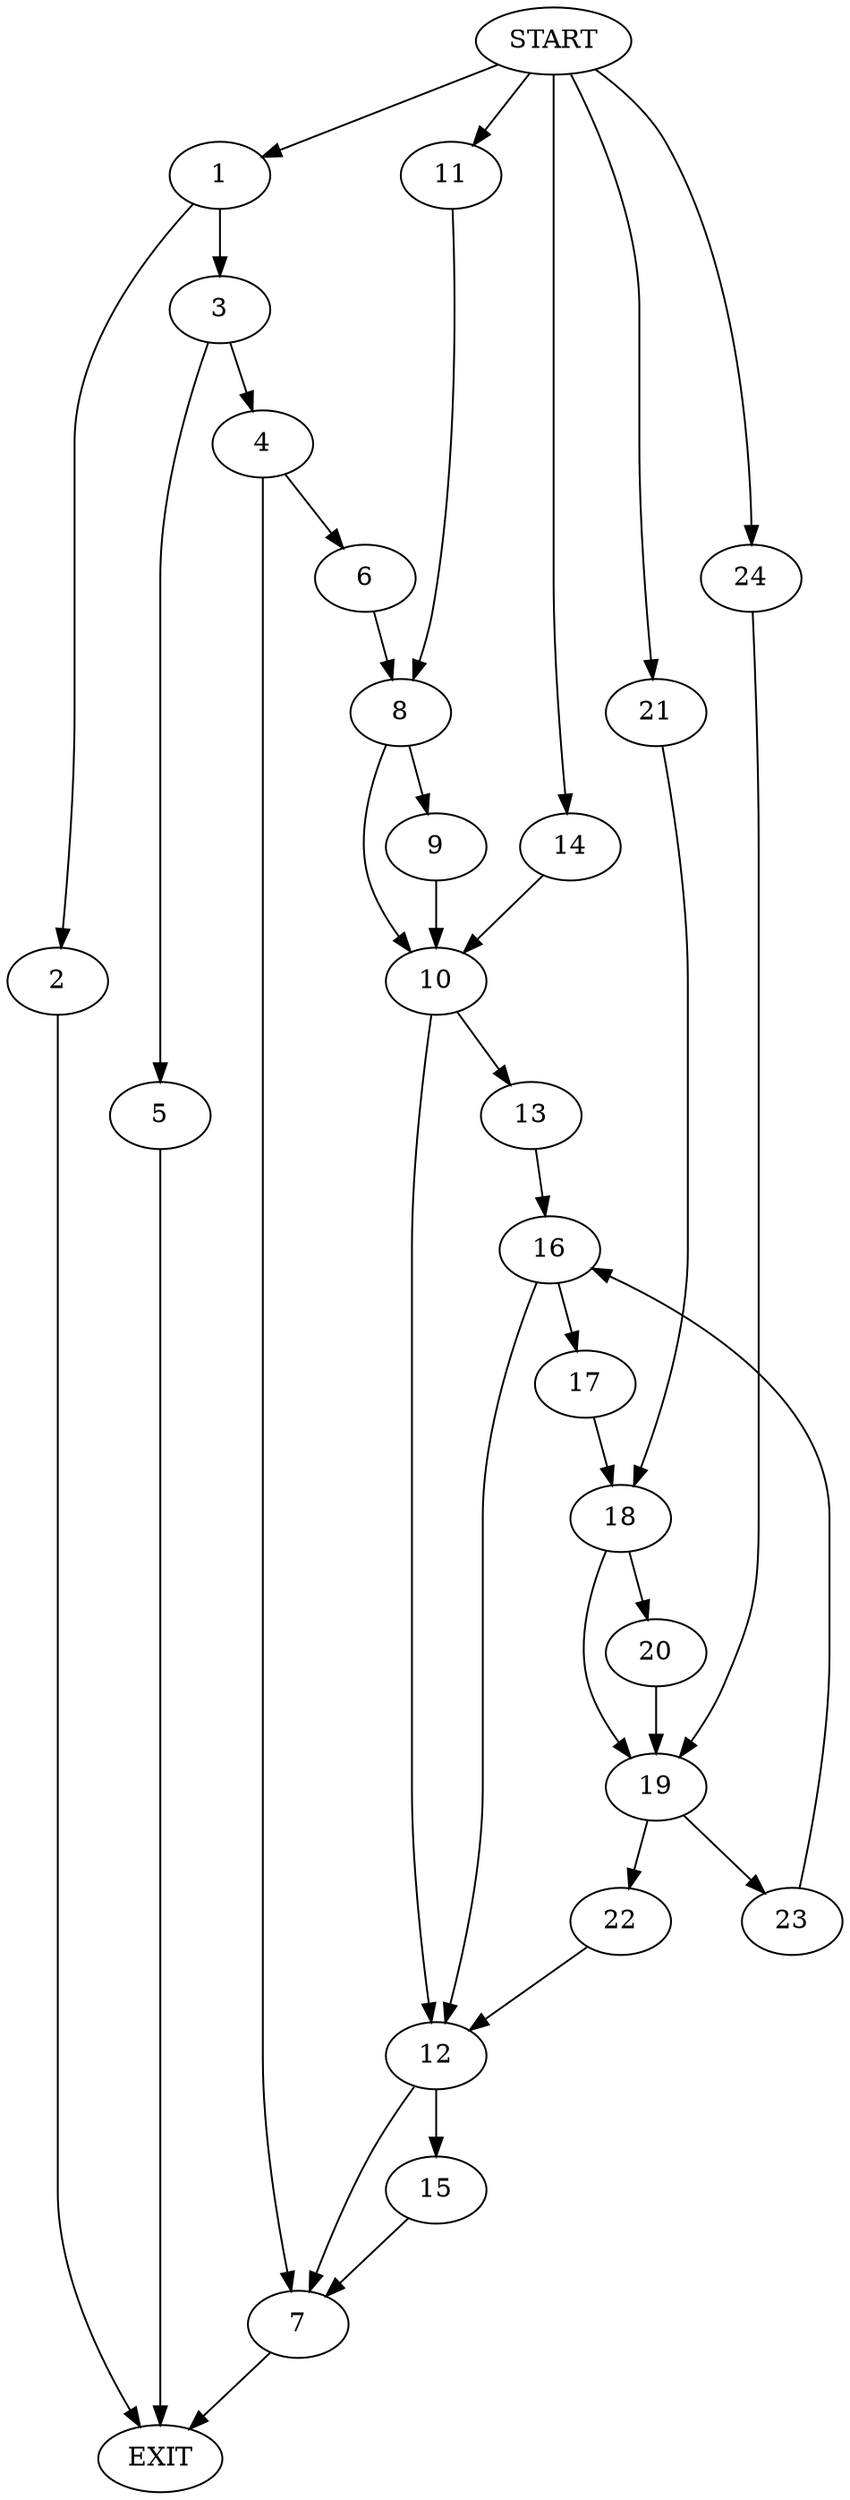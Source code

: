 digraph {
0 [label="START"]
25 [label="EXIT"]
0 -> 1
1 -> 2
1 -> 3
2 -> 25
3 -> 4
3 -> 5
4 -> 6
4 -> 7
5 -> 25
6 -> 8
7 -> 25
8 -> 9
8 -> 10
0 -> 11
11 -> 8
9 -> 10
10 -> 12
10 -> 13
0 -> 14
14 -> 10
12 -> 15
12 -> 7
13 -> 16
16 -> 12
16 -> 17
17 -> 18
18 -> 19
18 -> 20
0 -> 21
21 -> 18
20 -> 19
19 -> 22
19 -> 23
0 -> 24
24 -> 19
22 -> 12
23 -> 16
15 -> 7
}
